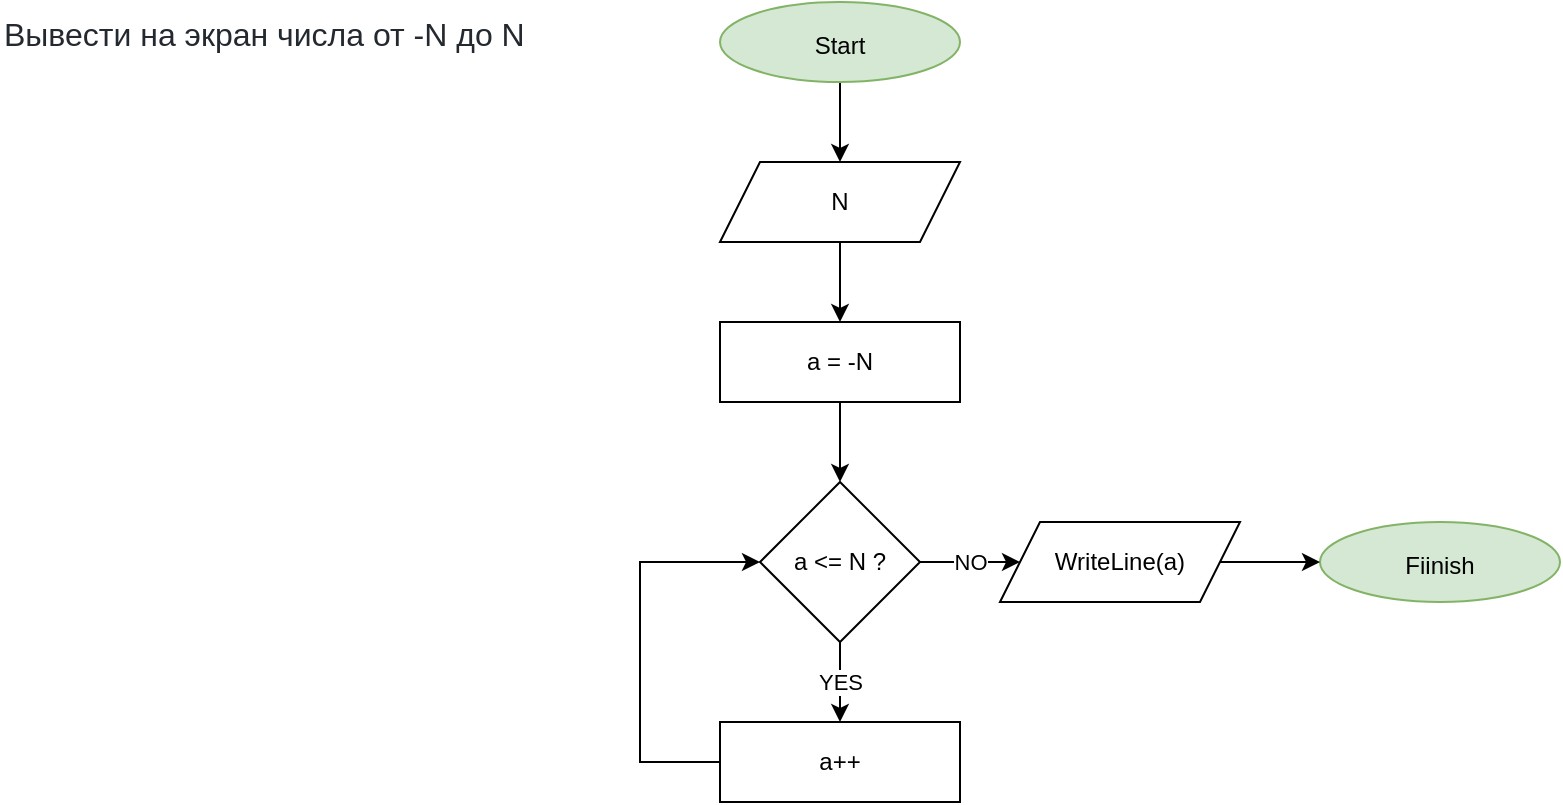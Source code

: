 <mxfile version="19.0.3" type="device"><diagram id="PjbJQl8zYtayhOYucI9E" name="Страница 1"><mxGraphModel dx="1662" dy="865" grid="1" gridSize="10" guides="1" tooltips="1" connect="1" arrows="1" fold="1" page="1" pageScale="1" pageWidth="1169" pageHeight="827" math="0" shadow="0"><root><mxCell id="0"/><mxCell id="1" parent="0"/><mxCell id="fis6zYz87-TvOqp3J6Ct-5" style="edgeStyle=orthogonalEdgeStyle;rounded=0;orthogonalLoop=1;jettySize=auto;html=1;exitX=0.5;exitY=1;exitDx=0;exitDy=0;entryX=0.5;entryY=0;entryDx=0;entryDy=0;" parent="1" source="fis6zYz87-TvOqp3J6Ct-1" target="fis6zYz87-TvOqp3J6Ct-2" edge="1"><mxGeometry relative="1" as="geometry"/></mxCell><mxCell id="fis6zYz87-TvOqp3J6Ct-1" value="&lt;font style=&quot;font-size: 12px;&quot;&gt;Start&lt;/font&gt;" style="ellipse;whiteSpace=wrap;html=1;fontSize=16;fillColor=#d5e8d4;strokeColor=#82b366;" parent="1" vertex="1"><mxGeometry x="360" width="120" height="40" as="geometry"/></mxCell><mxCell id="fis6zYz87-TvOqp3J6Ct-4" style="edgeStyle=orthogonalEdgeStyle;rounded=0;orthogonalLoop=1;jettySize=auto;html=1;exitX=0.5;exitY=1;exitDx=0;exitDy=0;entryX=0.5;entryY=0;entryDx=0;entryDy=0;" parent="1" source="fis6zYz87-TvOqp3J6Ct-2" target="fis6zYz87-TvOqp3J6Ct-3" edge="1"><mxGeometry relative="1" as="geometry"/></mxCell><mxCell id="fis6zYz87-TvOqp3J6Ct-2" value="N" style="shape=parallelogram;perimeter=parallelogramPerimeter;whiteSpace=wrap;html=1;fixedSize=1;" parent="1" vertex="1"><mxGeometry x="360" y="80" width="120" height="40" as="geometry"/></mxCell><mxCell id="fis6zYz87-TvOqp3J6Ct-12" style="edgeStyle=orthogonalEdgeStyle;rounded=0;orthogonalLoop=1;jettySize=auto;html=1;exitX=0.5;exitY=1;exitDx=0;exitDy=0;entryX=0.5;entryY=0;entryDx=0;entryDy=0;" parent="1" source="fis6zYz87-TvOqp3J6Ct-3" target="fis6zYz87-TvOqp3J6Ct-6" edge="1"><mxGeometry relative="1" as="geometry"/></mxCell><mxCell id="fis6zYz87-TvOqp3J6Ct-3" value="a = -N" style="rounded=0;whiteSpace=wrap;html=1;" parent="1" vertex="1"><mxGeometry x="360" y="160" width="120" height="40" as="geometry"/></mxCell><mxCell id="LPFm3ylbsataV9BPL_kH-2" value="NO" style="edgeStyle=orthogonalEdgeStyle;rounded=0;orthogonalLoop=1;jettySize=auto;html=1;exitX=1;exitY=0.5;exitDx=0;exitDy=0;entryX=0;entryY=0.5;entryDx=0;entryDy=0;" edge="1" parent="1" source="fis6zYz87-TvOqp3J6Ct-6" target="LPFm3ylbsataV9BPL_kH-1"><mxGeometry relative="1" as="geometry"/></mxCell><mxCell id="LPFm3ylbsataV9BPL_kH-4" value="YES" style="edgeStyle=orthogonalEdgeStyle;rounded=0;orthogonalLoop=1;jettySize=auto;html=1;exitX=0.5;exitY=1;exitDx=0;exitDy=0;entryX=0.5;entryY=0;entryDx=0;entryDy=0;" edge="1" parent="1" source="fis6zYz87-TvOqp3J6Ct-6" target="fis6zYz87-TvOqp3J6Ct-8"><mxGeometry relative="1" as="geometry"/></mxCell><mxCell id="fis6zYz87-TvOqp3J6Ct-6" value="a &amp;lt;= N ?" style="rhombus;whiteSpace=wrap;html=1;" parent="1" vertex="1"><mxGeometry x="380" y="240" width="80" height="80" as="geometry"/></mxCell><mxCell id="fis6zYz87-TvOqp3J6Ct-11" style="edgeStyle=orthogonalEdgeStyle;rounded=0;orthogonalLoop=1;jettySize=auto;html=1;exitX=0;exitY=0.5;exitDx=0;exitDy=0;entryX=0;entryY=0.5;entryDx=0;entryDy=0;" parent="1" source="fis6zYz87-TvOqp3J6Ct-8" target="fis6zYz87-TvOqp3J6Ct-6" edge="1"><mxGeometry relative="1" as="geometry"><Array as="points"><mxPoint x="320" y="380"/><mxPoint x="320" y="280"/></Array></mxGeometry></mxCell><mxCell id="fis6zYz87-TvOqp3J6Ct-8" value="a++" style="rounded=0;whiteSpace=wrap;html=1;" parent="1" vertex="1"><mxGeometry x="360" y="360" width="120" height="40" as="geometry"/></mxCell><mxCell id="fis6zYz87-TvOqp3J6Ct-13" value="&lt;b id=&quot;docs-internal-guid-ac60fa6e-7fff-43e8-7ab8-157d46df6e29&quot; style=&quot;font-weight:normal;&quot;&gt;&lt;span style=&quot;font-size: 12pt; font-family: Arial; color: rgb(36, 41, 47); background-color: transparent; font-weight: 400; font-style: normal; font-variant: normal; text-decoration: none; vertical-align: baseline;&quot;&gt;Вывести на экран числа от -N до N&lt;/span&gt;&lt;/b&gt;" style="text;whiteSpace=wrap;html=1;" parent="1" vertex="1"><mxGeometry width="290" height="30" as="geometry"/></mxCell><mxCell id="fis6zYz87-TvOqp3J6Ct-14" value="&lt;font style=&quot;font-size: 12px;&quot;&gt;Fiinish&lt;/font&gt;" style="ellipse;whiteSpace=wrap;html=1;fontSize=16;fillColor=#d5e8d4;strokeColor=#82b366;" parent="1" vertex="1"><mxGeometry x="660" y="260" width="120" height="40" as="geometry"/></mxCell><mxCell id="LPFm3ylbsataV9BPL_kH-3" style="edgeStyle=orthogonalEdgeStyle;rounded=0;orthogonalLoop=1;jettySize=auto;html=1;exitX=1;exitY=0.5;exitDx=0;exitDy=0;entryX=0;entryY=0.5;entryDx=0;entryDy=0;" edge="1" parent="1" source="LPFm3ylbsataV9BPL_kH-1" target="fis6zYz87-TvOqp3J6Ct-14"><mxGeometry relative="1" as="geometry"/></mxCell><mxCell id="LPFm3ylbsataV9BPL_kH-1" value="WriteLine(a)" style="shape=parallelogram;perimeter=parallelogramPerimeter;whiteSpace=wrap;html=1;fixedSize=1;" vertex="1" parent="1"><mxGeometry x="500" y="260" width="120" height="40" as="geometry"/></mxCell></root></mxGraphModel></diagram></mxfile>